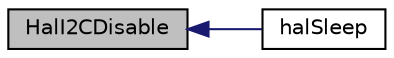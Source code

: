 digraph "HalI2CDisable"
{
  edge [fontname="Helvetica",fontsize="10",labelfontname="Helvetica",labelfontsize="10"];
  node [fontname="Helvetica",fontsize="10",shape=record];
  rankdir="LR";
  Node1 [label="HalI2CDisable",height=0.2,width=0.4,color="black", fillcolor="grey75", style="filled" fontcolor="black"];
  Node1 -> Node2 [dir="back",color="midnightblue",fontsize="10",style="solid",fontname="Helvetica"];
  Node2 [label="halSleep",height=0.2,width=0.4,color="black", fillcolor="white", style="filled",URL="$_c_c2541_s_t_2hal__sleep_8c.html#ac835ef1b412005af49a6c47ef15372bd"];
}
